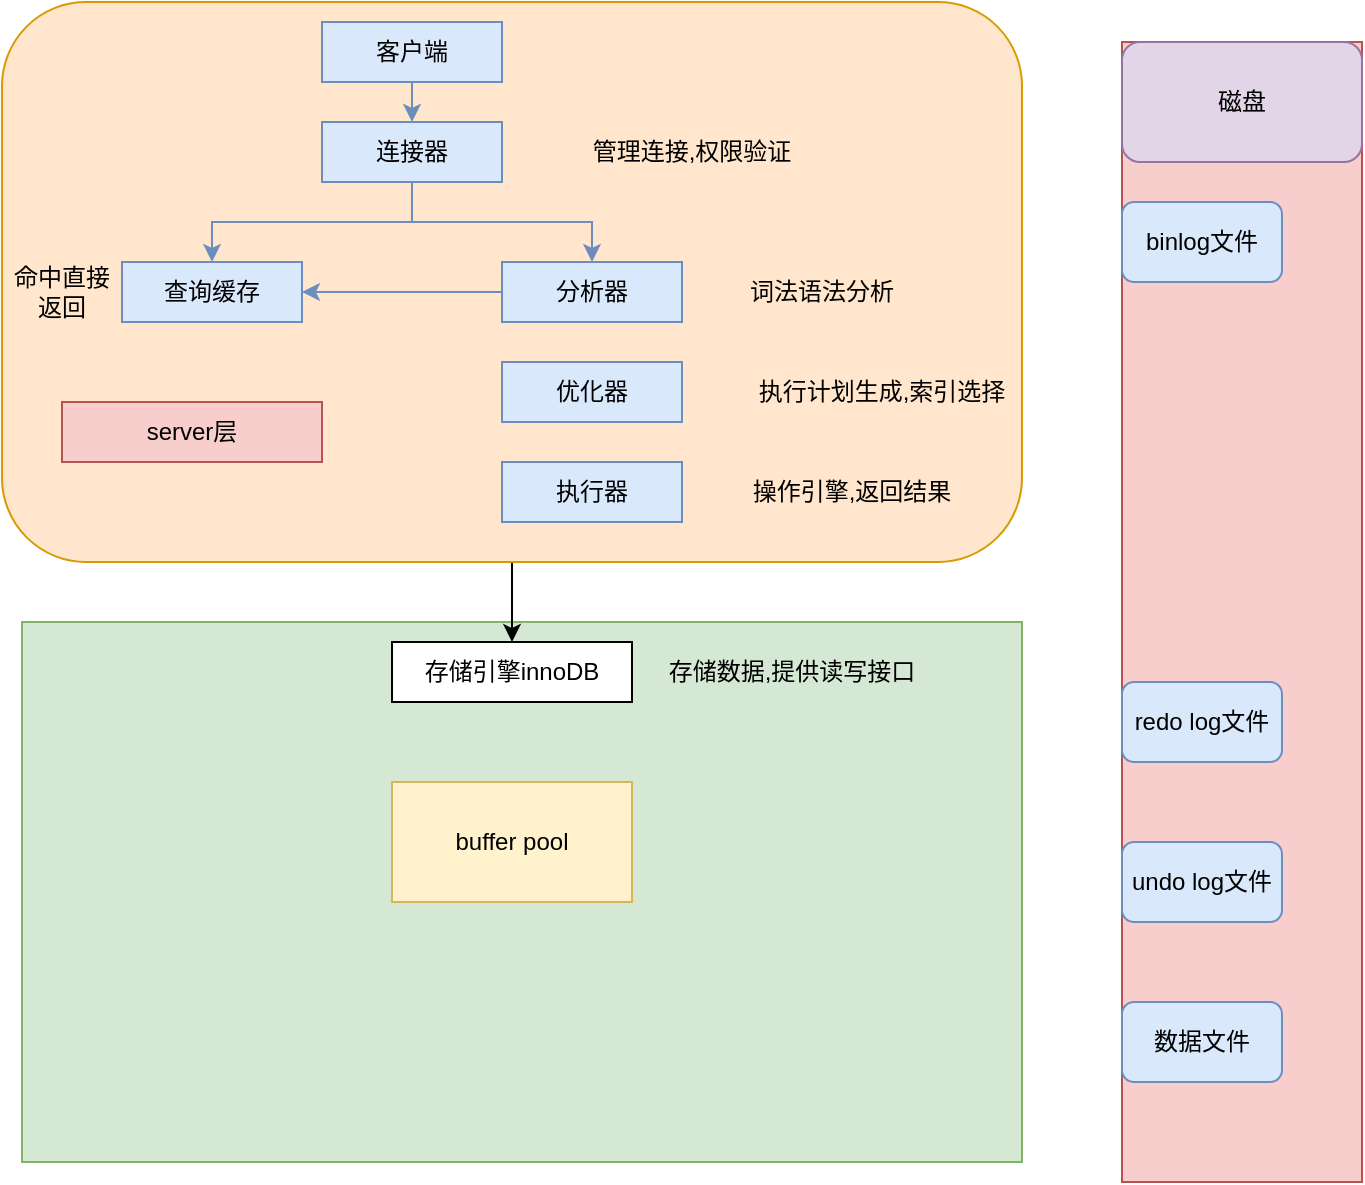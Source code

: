 <mxfile version="20.0.4" type="github">
  <diagram id="Mx9-kdrdMo8WrImR7AU3" name="第 1 页">
    <mxGraphModel dx="1185" dy="635" grid="1" gridSize="10" guides="1" tooltips="1" connect="1" arrows="1" fold="1" page="1" pageScale="1" pageWidth="827" pageHeight="1169" math="0" shadow="0">
      <root>
        <mxCell id="0" />
        <mxCell id="1" parent="0" />
        <mxCell id="IeXu_AUQdUf5DCNzIetK-30" value="" style="rounded=0;whiteSpace=wrap;html=1;fillColor=#d5e8d4;strokeColor=#82b366;" vertex="1" parent="1">
          <mxGeometry x="20" y="320" width="500" height="270" as="geometry" />
        </mxCell>
        <mxCell id="IeXu_AUQdUf5DCNzIetK-29" style="edgeStyle=orthogonalEdgeStyle;rounded=0;orthogonalLoop=1;jettySize=auto;html=1;exitX=0.5;exitY=1;exitDx=0;exitDy=0;entryX=0.5;entryY=0;entryDx=0;entryDy=0;" edge="1" parent="1" source="IeXu_AUQdUf5DCNzIetK-23" target="IeXu_AUQdUf5DCNzIetK-26">
          <mxGeometry relative="1" as="geometry" />
        </mxCell>
        <mxCell id="IeXu_AUQdUf5DCNzIetK-23" value="" style="rounded=1;whiteSpace=wrap;html=1;fillColor=#ffe6cc;strokeColor=#d79b00;" vertex="1" parent="1">
          <mxGeometry x="10" y="10" width="510" height="280" as="geometry" />
        </mxCell>
        <mxCell id="IeXu_AUQdUf5DCNzIetK-7" style="edgeStyle=orthogonalEdgeStyle;rounded=0;orthogonalLoop=1;jettySize=auto;html=1;exitX=0.5;exitY=1;exitDx=0;exitDy=0;entryX=0.5;entryY=0;entryDx=0;entryDy=0;fillColor=#dae8fc;strokeColor=#6c8ebf;" edge="1" parent="1" source="IeXu_AUQdUf5DCNzIetK-1" target="IeXu_AUQdUf5DCNzIetK-2">
          <mxGeometry relative="1" as="geometry" />
        </mxCell>
        <mxCell id="IeXu_AUQdUf5DCNzIetK-1" value="客户端" style="rounded=0;whiteSpace=wrap;html=1;fillColor=#dae8fc;strokeColor=#6c8ebf;" vertex="1" parent="1">
          <mxGeometry x="170" y="20" width="90" height="30" as="geometry" />
        </mxCell>
        <mxCell id="IeXu_AUQdUf5DCNzIetK-8" style="edgeStyle=orthogonalEdgeStyle;rounded=0;orthogonalLoop=1;jettySize=auto;html=1;exitX=0.5;exitY=1;exitDx=0;exitDy=0;fillColor=#dae8fc;strokeColor=#6c8ebf;" edge="1" parent="1" source="IeXu_AUQdUf5DCNzIetK-2" target="IeXu_AUQdUf5DCNzIetK-4">
          <mxGeometry relative="1" as="geometry" />
        </mxCell>
        <mxCell id="IeXu_AUQdUf5DCNzIetK-9" style="edgeStyle=orthogonalEdgeStyle;rounded=0;orthogonalLoop=1;jettySize=auto;html=1;exitX=0.5;exitY=1;exitDx=0;exitDy=0;entryX=0.5;entryY=0;entryDx=0;entryDy=0;fillColor=#dae8fc;strokeColor=#6c8ebf;" edge="1" parent="1" source="IeXu_AUQdUf5DCNzIetK-2" target="IeXu_AUQdUf5DCNzIetK-5">
          <mxGeometry relative="1" as="geometry" />
        </mxCell>
        <mxCell id="IeXu_AUQdUf5DCNzIetK-2" value="连接器" style="rounded=0;whiteSpace=wrap;html=1;fillColor=#dae8fc;strokeColor=#6c8ebf;" vertex="1" parent="1">
          <mxGeometry x="170" y="70" width="90" height="30" as="geometry" />
        </mxCell>
        <mxCell id="IeXu_AUQdUf5DCNzIetK-3" value="优化器" style="rounded=0;whiteSpace=wrap;html=1;fillColor=#dae8fc;strokeColor=#6c8ebf;" vertex="1" parent="1">
          <mxGeometry x="260" y="190" width="90" height="30" as="geometry" />
        </mxCell>
        <mxCell id="IeXu_AUQdUf5DCNzIetK-10" style="edgeStyle=orthogonalEdgeStyle;rounded=0;orthogonalLoop=1;jettySize=auto;html=1;exitX=0;exitY=0.5;exitDx=0;exitDy=0;entryX=1;entryY=0.5;entryDx=0;entryDy=0;fillColor=#dae8fc;strokeColor=#6c8ebf;" edge="1" parent="1" source="IeXu_AUQdUf5DCNzIetK-4" target="IeXu_AUQdUf5DCNzIetK-5">
          <mxGeometry relative="1" as="geometry" />
        </mxCell>
        <mxCell id="IeXu_AUQdUf5DCNzIetK-4" value="分析器" style="rounded=0;whiteSpace=wrap;html=1;fillColor=#dae8fc;strokeColor=#6c8ebf;" vertex="1" parent="1">
          <mxGeometry x="260" y="140" width="90" height="30" as="geometry" />
        </mxCell>
        <mxCell id="IeXu_AUQdUf5DCNzIetK-5" value="查询缓存" style="rounded=0;whiteSpace=wrap;html=1;fillColor=#dae8fc;strokeColor=#6c8ebf;" vertex="1" parent="1">
          <mxGeometry x="70" y="140" width="90" height="30" as="geometry" />
        </mxCell>
        <mxCell id="IeXu_AUQdUf5DCNzIetK-6" value="执行器" style="rounded=0;whiteSpace=wrap;html=1;fillColor=#dae8fc;strokeColor=#6c8ebf;" vertex="1" parent="1">
          <mxGeometry x="260" y="240" width="90" height="30" as="geometry" />
        </mxCell>
        <mxCell id="IeXu_AUQdUf5DCNzIetK-12" value="命中直接返回" style="text;html=1;strokeColor=none;fillColor=none;align=center;verticalAlign=middle;whiteSpace=wrap;rounded=0;" vertex="1" parent="1">
          <mxGeometry x="10" y="140" width="60" height="30" as="geometry" />
        </mxCell>
        <mxCell id="IeXu_AUQdUf5DCNzIetK-15" value="管理连接,权限验证" style="text;html=1;strokeColor=none;fillColor=none;align=center;verticalAlign=middle;whiteSpace=wrap;rounded=0;" vertex="1" parent="1">
          <mxGeometry x="300" y="70" width="110" height="30" as="geometry" />
        </mxCell>
        <mxCell id="IeXu_AUQdUf5DCNzIetK-16" value="词法语法分析" style="text;html=1;strokeColor=none;fillColor=none;align=center;verticalAlign=middle;whiteSpace=wrap;rounded=0;" vertex="1" parent="1">
          <mxGeometry x="370" y="140" width="100" height="30" as="geometry" />
        </mxCell>
        <mxCell id="IeXu_AUQdUf5DCNzIetK-17" value="执行计划生成,索引选择" style="text;html=1;strokeColor=none;fillColor=none;align=center;verticalAlign=middle;whiteSpace=wrap;rounded=0;" vertex="1" parent="1">
          <mxGeometry x="380" y="190" width="140" height="30" as="geometry" />
        </mxCell>
        <mxCell id="IeXu_AUQdUf5DCNzIetK-18" value="操作引擎,返回结果" style="text;html=1;strokeColor=none;fillColor=none;align=center;verticalAlign=middle;whiteSpace=wrap;rounded=0;" vertex="1" parent="1">
          <mxGeometry x="370" y="240" width="130" height="30" as="geometry" />
        </mxCell>
        <mxCell id="IeXu_AUQdUf5DCNzIetK-25" value="server层" style="text;html=1;strokeColor=#b85450;fillColor=#f8cecc;align=center;verticalAlign=middle;whiteSpace=wrap;rounded=0;" vertex="1" parent="1">
          <mxGeometry x="40" y="210.0" width="130" height="30" as="geometry" />
        </mxCell>
        <mxCell id="IeXu_AUQdUf5DCNzIetK-26" value="存储引擎innoDB" style="rounded=0;whiteSpace=wrap;html=1;fillColor=default;gradientColor=none;" vertex="1" parent="1">
          <mxGeometry x="205" y="330" width="120" height="30" as="geometry" />
        </mxCell>
        <mxCell id="IeXu_AUQdUf5DCNzIetK-27" value="存储数据,提供读写接口" style="text;html=1;strokeColor=none;fillColor=none;align=center;verticalAlign=middle;whiteSpace=wrap;rounded=0;" vertex="1" parent="1">
          <mxGeometry x="340" y="330.0" width="130" height="30" as="geometry" />
        </mxCell>
        <mxCell id="IeXu_AUQdUf5DCNzIetK-31" style="edgeStyle=orthogonalEdgeStyle;rounded=0;orthogonalLoop=1;jettySize=auto;html=1;exitX=0.5;exitY=1;exitDx=0;exitDy=0;" edge="1" parent="1" source="IeXu_AUQdUf5DCNzIetK-26" target="IeXu_AUQdUf5DCNzIetK-26">
          <mxGeometry relative="1" as="geometry" />
        </mxCell>
        <mxCell id="IeXu_AUQdUf5DCNzIetK-33" style="edgeStyle=orthogonalEdgeStyle;rounded=0;orthogonalLoop=1;jettySize=auto;html=1;exitX=0.5;exitY=1;exitDx=0;exitDy=0;" edge="1" parent="1" source="IeXu_AUQdUf5DCNzIetK-30" target="IeXu_AUQdUf5DCNzIetK-30">
          <mxGeometry relative="1" as="geometry" />
        </mxCell>
        <mxCell id="IeXu_AUQdUf5DCNzIetK-34" value="buffer pool" style="rounded=0;whiteSpace=wrap;html=1;fillColor=#fff2cc;strokeColor=#d6b656;" vertex="1" parent="1">
          <mxGeometry x="205" y="400" width="120" height="60" as="geometry" />
        </mxCell>
        <mxCell id="IeXu_AUQdUf5DCNzIetK-35" value="" style="rounded=0;whiteSpace=wrap;html=1;fillColor=#f8cecc;strokeColor=#b85450;" vertex="1" parent="1">
          <mxGeometry x="570" y="30" width="120" height="570" as="geometry" />
        </mxCell>
        <mxCell id="IeXu_AUQdUf5DCNzIetK-37" value="binlog文件" style="rounded=1;whiteSpace=wrap;html=1;fillColor=#dae8fc;strokeColor=#6c8ebf;" vertex="1" parent="1">
          <mxGeometry x="570" y="110" width="80" height="40" as="geometry" />
        </mxCell>
        <mxCell id="IeXu_AUQdUf5DCNzIetK-38" value="redo log文件" style="rounded=1;whiteSpace=wrap;html=1;fillColor=#dae8fc;strokeColor=#6c8ebf;" vertex="1" parent="1">
          <mxGeometry x="570" y="350" width="80" height="40" as="geometry" />
        </mxCell>
        <mxCell id="IeXu_AUQdUf5DCNzIetK-39" value="undo log文件" style="rounded=1;whiteSpace=wrap;html=1;fillColor=#dae8fc;strokeColor=#6c8ebf;" vertex="1" parent="1">
          <mxGeometry x="570" y="430" width="80" height="40" as="geometry" />
        </mxCell>
        <mxCell id="IeXu_AUQdUf5DCNzIetK-40" value="数据文件" style="rounded=1;whiteSpace=wrap;html=1;fillColor=#dae8fc;strokeColor=#6c8ebf;" vertex="1" parent="1">
          <mxGeometry x="570" y="510" width="80" height="40" as="geometry" />
        </mxCell>
        <mxCell id="IeXu_AUQdUf5DCNzIetK-41" value="磁盘" style="rounded=1;whiteSpace=wrap;html=1;fillColor=#e1d5e7;strokeColor=#9673a6;" vertex="1" parent="1">
          <mxGeometry x="570" y="30" width="120" height="60" as="geometry" />
        </mxCell>
      </root>
    </mxGraphModel>
  </diagram>
</mxfile>
